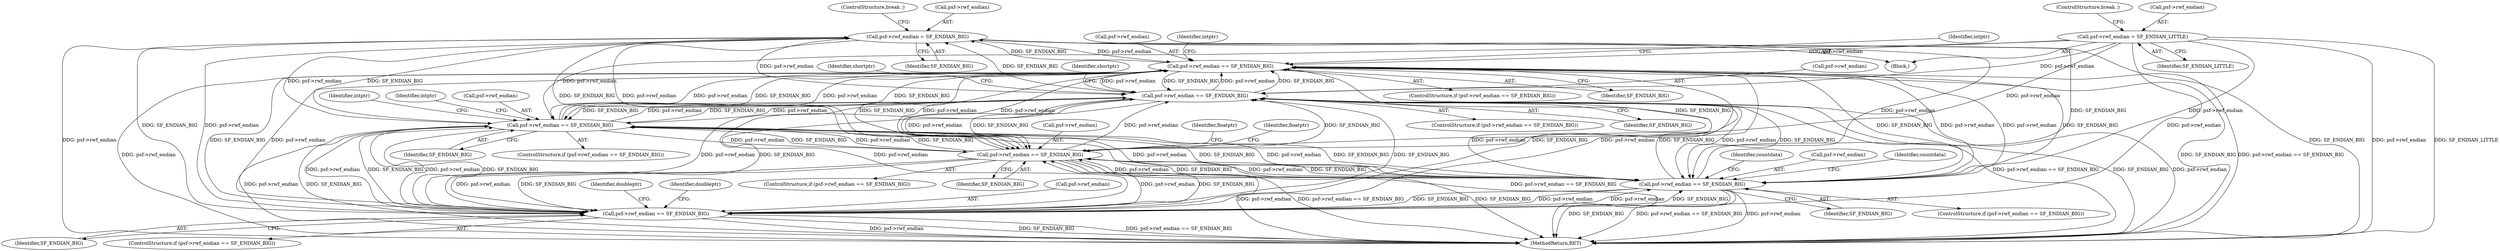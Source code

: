 digraph "0_libsndfile_708e996c87c5fae77b104ccfeb8f6db784c32074_16@pointer" {
"1000163" [label="(Call,psf->rwf_endian = SF_ENDIAN_BIG)"];
"1000322" [label="(Call,psf->rwf_endian == SF_ENDIAN_BIG)"];
"1000258" [label="(Call,psf->rwf_endian == SF_ENDIAN_BIG)"];
"1000163" [label="(Call,psf->rwf_endian = SF_ENDIAN_BIG)"];
"1000287" [label="(Call,psf->rwf_endian == SF_ENDIAN_BIG)"];
"1000156" [label="(Call,psf->rwf_endian = SF_ENDIAN_LITTLE)"];
"1000387" [label="(Call,psf->rwf_endian == SF_ENDIAN_BIG)"];
"1000421" [label="(Call,psf->rwf_endian == SF_ENDIAN_BIG)"];
"1000353" [label="(Call,psf->rwf_endian == SF_ENDIAN_BIG)"];
"1000258" [label="(Call,psf->rwf_endian == SF_ENDIAN_BIG)"];
"1000294" [label="(Identifier,intptr)"];
"1000288" [label="(Call,psf->rwf_endian)"];
"1000161" [label="(ControlStructure,break ;)"];
"1000532" [label="(MethodReturn,RET)"];
"1000336" [label="(Identifier,intptr)"];
"1000388" [label="(Call,psf->rwf_endian)"];
"1000156" [label="(Call,psf->rwf_endian = SF_ENDIAN_LITTLE)"];
"1000359" [label="(Identifier,countdata)"];
"1000265" [label="(Identifier,shortptr)"];
"1000321" [label="(ControlStructure,if (psf->rwf_endian == SF_ENDIAN_BIG))"];
"1000291" [label="(Identifier,SF_ENDIAN_BIG)"];
"1000329" [label="(Identifier,intptr)"];
"1000168" [label="(ControlStructure,break ;)"];
"1000436" [label="(Identifier,doubleptr)"];
"1000420" [label="(ControlStructure,if (psf->rwf_endian == SF_ENDIAN_BIG))"];
"1000286" [label="(ControlStructure,if (psf->rwf_endian == SF_ENDIAN_BIG))"];
"1000386" [label="(ControlStructure,if (psf->rwf_endian == SF_ENDIAN_BIG))"];
"1000354" [label="(Call,psf->rwf_endian)"];
"1000164" [label="(Call,psf->rwf_endian)"];
"1000257" [label="(ControlStructure,if (psf->rwf_endian == SF_ENDIAN_BIG))"];
"1000357" [label="(Identifier,SF_ENDIAN_BIG)"];
"1000157" [label="(Call,psf->rwf_endian)"];
"1000402" [label="(Identifier,floatptr)"];
"1000259" [label="(Call,psf->rwf_endian)"];
"1000428" [label="(Identifier,doubleptr)"];
"1000387" [label="(Call,psf->rwf_endian == SF_ENDIAN_BIG)"];
"1000425" [label="(Identifier,SF_ENDIAN_BIG)"];
"1000323" [label="(Call,psf->rwf_endian)"];
"1000326" [label="(Identifier,SF_ENDIAN_BIG)"];
"1000352" [label="(ControlStructure,if (psf->rwf_endian == SF_ENDIAN_BIG))"];
"1000271" [label="(Identifier,shortptr)"];
"1000163" [label="(Call,psf->rwf_endian = SF_ENDIAN_BIG)"];
"1000300" [label="(Identifier,intptr)"];
"1000287" [label="(Call,psf->rwf_endian == SF_ENDIAN_BIG)"];
"1000154" [label="(Block,)"];
"1000421" [label="(Call,psf->rwf_endian == SF_ENDIAN_BIG)"];
"1000365" [label="(Identifier,countdata)"];
"1000422" [label="(Call,psf->rwf_endian)"];
"1000353" [label="(Call,psf->rwf_endian == SF_ENDIAN_BIG)"];
"1000160" [label="(Identifier,SF_ENDIAN_LITTLE)"];
"1000322" [label="(Call,psf->rwf_endian == SF_ENDIAN_BIG)"];
"1000394" [label="(Identifier,floatptr)"];
"1000167" [label="(Identifier,SF_ENDIAN_BIG)"];
"1000391" [label="(Identifier,SF_ENDIAN_BIG)"];
"1000262" [label="(Identifier,SF_ENDIAN_BIG)"];
"1000163" -> "1000154"  [label="AST: "];
"1000163" -> "1000167"  [label="CFG: "];
"1000164" -> "1000163"  [label="AST: "];
"1000167" -> "1000163"  [label="AST: "];
"1000168" -> "1000163"  [label="CFG: "];
"1000163" -> "1000532"  [label="DDG: psf->rwf_endian"];
"1000163" -> "1000532"  [label="DDG: SF_ENDIAN_BIG"];
"1000322" -> "1000163"  [label="DDG: SF_ENDIAN_BIG"];
"1000287" -> "1000163"  [label="DDG: SF_ENDIAN_BIG"];
"1000353" -> "1000163"  [label="DDG: SF_ENDIAN_BIG"];
"1000421" -> "1000163"  [label="DDG: SF_ENDIAN_BIG"];
"1000258" -> "1000163"  [label="DDG: SF_ENDIAN_BIG"];
"1000387" -> "1000163"  [label="DDG: SF_ENDIAN_BIG"];
"1000163" -> "1000258"  [label="DDG: psf->rwf_endian"];
"1000163" -> "1000287"  [label="DDG: psf->rwf_endian"];
"1000163" -> "1000322"  [label="DDG: psf->rwf_endian"];
"1000163" -> "1000353"  [label="DDG: psf->rwf_endian"];
"1000163" -> "1000387"  [label="DDG: psf->rwf_endian"];
"1000163" -> "1000421"  [label="DDG: psf->rwf_endian"];
"1000322" -> "1000321"  [label="AST: "];
"1000322" -> "1000326"  [label="CFG: "];
"1000323" -> "1000322"  [label="AST: "];
"1000326" -> "1000322"  [label="AST: "];
"1000329" -> "1000322"  [label="CFG: "];
"1000336" -> "1000322"  [label="CFG: "];
"1000322" -> "1000532"  [label="DDG: SF_ENDIAN_BIG"];
"1000322" -> "1000532"  [label="DDG: psf->rwf_endian == SF_ENDIAN_BIG"];
"1000322" -> "1000532"  [label="DDG: psf->rwf_endian"];
"1000322" -> "1000258"  [label="DDG: psf->rwf_endian"];
"1000322" -> "1000258"  [label="DDG: SF_ENDIAN_BIG"];
"1000322" -> "1000287"  [label="DDG: psf->rwf_endian"];
"1000322" -> "1000287"  [label="DDG: SF_ENDIAN_BIG"];
"1000258" -> "1000322"  [label="DDG: psf->rwf_endian"];
"1000258" -> "1000322"  [label="DDG: SF_ENDIAN_BIG"];
"1000156" -> "1000322"  [label="DDG: psf->rwf_endian"];
"1000387" -> "1000322"  [label="DDG: psf->rwf_endian"];
"1000387" -> "1000322"  [label="DDG: SF_ENDIAN_BIG"];
"1000421" -> "1000322"  [label="DDG: psf->rwf_endian"];
"1000421" -> "1000322"  [label="DDG: SF_ENDIAN_BIG"];
"1000287" -> "1000322"  [label="DDG: psf->rwf_endian"];
"1000287" -> "1000322"  [label="DDG: SF_ENDIAN_BIG"];
"1000353" -> "1000322"  [label="DDG: psf->rwf_endian"];
"1000353" -> "1000322"  [label="DDG: SF_ENDIAN_BIG"];
"1000322" -> "1000353"  [label="DDG: psf->rwf_endian"];
"1000322" -> "1000353"  [label="DDG: SF_ENDIAN_BIG"];
"1000322" -> "1000387"  [label="DDG: psf->rwf_endian"];
"1000322" -> "1000387"  [label="DDG: SF_ENDIAN_BIG"];
"1000322" -> "1000421"  [label="DDG: psf->rwf_endian"];
"1000322" -> "1000421"  [label="DDG: SF_ENDIAN_BIG"];
"1000258" -> "1000257"  [label="AST: "];
"1000258" -> "1000262"  [label="CFG: "];
"1000259" -> "1000258"  [label="AST: "];
"1000262" -> "1000258"  [label="AST: "];
"1000265" -> "1000258"  [label="CFG: "];
"1000271" -> "1000258"  [label="CFG: "];
"1000258" -> "1000532"  [label="DDG: SF_ENDIAN_BIG"];
"1000258" -> "1000532"  [label="DDG: psf->rwf_endian"];
"1000258" -> "1000532"  [label="DDG: psf->rwf_endian == SF_ENDIAN_BIG"];
"1000156" -> "1000258"  [label="DDG: psf->rwf_endian"];
"1000387" -> "1000258"  [label="DDG: psf->rwf_endian"];
"1000387" -> "1000258"  [label="DDG: SF_ENDIAN_BIG"];
"1000421" -> "1000258"  [label="DDG: psf->rwf_endian"];
"1000421" -> "1000258"  [label="DDG: SF_ENDIAN_BIG"];
"1000287" -> "1000258"  [label="DDG: psf->rwf_endian"];
"1000287" -> "1000258"  [label="DDG: SF_ENDIAN_BIG"];
"1000353" -> "1000258"  [label="DDG: psf->rwf_endian"];
"1000353" -> "1000258"  [label="DDG: SF_ENDIAN_BIG"];
"1000258" -> "1000287"  [label="DDG: psf->rwf_endian"];
"1000258" -> "1000287"  [label="DDG: SF_ENDIAN_BIG"];
"1000258" -> "1000353"  [label="DDG: psf->rwf_endian"];
"1000258" -> "1000353"  [label="DDG: SF_ENDIAN_BIG"];
"1000258" -> "1000387"  [label="DDG: psf->rwf_endian"];
"1000258" -> "1000387"  [label="DDG: SF_ENDIAN_BIG"];
"1000258" -> "1000421"  [label="DDG: psf->rwf_endian"];
"1000258" -> "1000421"  [label="DDG: SF_ENDIAN_BIG"];
"1000287" -> "1000286"  [label="AST: "];
"1000287" -> "1000291"  [label="CFG: "];
"1000288" -> "1000287"  [label="AST: "];
"1000291" -> "1000287"  [label="AST: "];
"1000294" -> "1000287"  [label="CFG: "];
"1000300" -> "1000287"  [label="CFG: "];
"1000287" -> "1000532"  [label="DDG: SF_ENDIAN_BIG"];
"1000287" -> "1000532"  [label="DDG: psf->rwf_endian == SF_ENDIAN_BIG"];
"1000287" -> "1000532"  [label="DDG: psf->rwf_endian"];
"1000156" -> "1000287"  [label="DDG: psf->rwf_endian"];
"1000387" -> "1000287"  [label="DDG: psf->rwf_endian"];
"1000387" -> "1000287"  [label="DDG: SF_ENDIAN_BIG"];
"1000421" -> "1000287"  [label="DDG: psf->rwf_endian"];
"1000421" -> "1000287"  [label="DDG: SF_ENDIAN_BIG"];
"1000353" -> "1000287"  [label="DDG: psf->rwf_endian"];
"1000353" -> "1000287"  [label="DDG: SF_ENDIAN_BIG"];
"1000287" -> "1000353"  [label="DDG: psf->rwf_endian"];
"1000287" -> "1000353"  [label="DDG: SF_ENDIAN_BIG"];
"1000287" -> "1000387"  [label="DDG: psf->rwf_endian"];
"1000287" -> "1000387"  [label="DDG: SF_ENDIAN_BIG"];
"1000287" -> "1000421"  [label="DDG: psf->rwf_endian"];
"1000287" -> "1000421"  [label="DDG: SF_ENDIAN_BIG"];
"1000156" -> "1000154"  [label="AST: "];
"1000156" -> "1000160"  [label="CFG: "];
"1000157" -> "1000156"  [label="AST: "];
"1000160" -> "1000156"  [label="AST: "];
"1000161" -> "1000156"  [label="CFG: "];
"1000156" -> "1000532"  [label="DDG: psf->rwf_endian"];
"1000156" -> "1000532"  [label="DDG: SF_ENDIAN_LITTLE"];
"1000156" -> "1000353"  [label="DDG: psf->rwf_endian"];
"1000156" -> "1000387"  [label="DDG: psf->rwf_endian"];
"1000156" -> "1000421"  [label="DDG: psf->rwf_endian"];
"1000387" -> "1000386"  [label="AST: "];
"1000387" -> "1000391"  [label="CFG: "];
"1000388" -> "1000387"  [label="AST: "];
"1000391" -> "1000387"  [label="AST: "];
"1000394" -> "1000387"  [label="CFG: "];
"1000402" -> "1000387"  [label="CFG: "];
"1000387" -> "1000532"  [label="DDG: psf->rwf_endian"];
"1000387" -> "1000532"  [label="DDG: psf->rwf_endian == SF_ENDIAN_BIG"];
"1000387" -> "1000532"  [label="DDG: SF_ENDIAN_BIG"];
"1000387" -> "1000353"  [label="DDG: psf->rwf_endian"];
"1000387" -> "1000353"  [label="DDG: SF_ENDIAN_BIG"];
"1000421" -> "1000387"  [label="DDG: psf->rwf_endian"];
"1000421" -> "1000387"  [label="DDG: SF_ENDIAN_BIG"];
"1000353" -> "1000387"  [label="DDG: psf->rwf_endian"];
"1000353" -> "1000387"  [label="DDG: SF_ENDIAN_BIG"];
"1000387" -> "1000421"  [label="DDG: psf->rwf_endian"];
"1000387" -> "1000421"  [label="DDG: SF_ENDIAN_BIG"];
"1000421" -> "1000420"  [label="AST: "];
"1000421" -> "1000425"  [label="CFG: "];
"1000422" -> "1000421"  [label="AST: "];
"1000425" -> "1000421"  [label="AST: "];
"1000428" -> "1000421"  [label="CFG: "];
"1000436" -> "1000421"  [label="CFG: "];
"1000421" -> "1000532"  [label="DDG: psf->rwf_endian"];
"1000421" -> "1000532"  [label="DDG: SF_ENDIAN_BIG"];
"1000421" -> "1000532"  [label="DDG: psf->rwf_endian == SF_ENDIAN_BIG"];
"1000421" -> "1000353"  [label="DDG: psf->rwf_endian"];
"1000421" -> "1000353"  [label="DDG: SF_ENDIAN_BIG"];
"1000353" -> "1000421"  [label="DDG: psf->rwf_endian"];
"1000353" -> "1000421"  [label="DDG: SF_ENDIAN_BIG"];
"1000353" -> "1000352"  [label="AST: "];
"1000353" -> "1000357"  [label="CFG: "];
"1000354" -> "1000353"  [label="AST: "];
"1000357" -> "1000353"  [label="AST: "];
"1000359" -> "1000353"  [label="CFG: "];
"1000365" -> "1000353"  [label="CFG: "];
"1000353" -> "1000532"  [label="DDG: SF_ENDIAN_BIG"];
"1000353" -> "1000532"  [label="DDG: psf->rwf_endian == SF_ENDIAN_BIG"];
"1000353" -> "1000532"  [label="DDG: psf->rwf_endian"];
}
